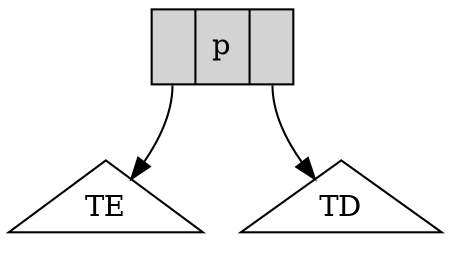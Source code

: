 digraph case1 {
{node [ shape = record ] p};
{node [ shape = triangle ] TD TE};
p [ label ="<f0> | <f1> p | <f2> ", style=filled ];
"p":f2 -> TD;
"p":f0 -> TE;
}